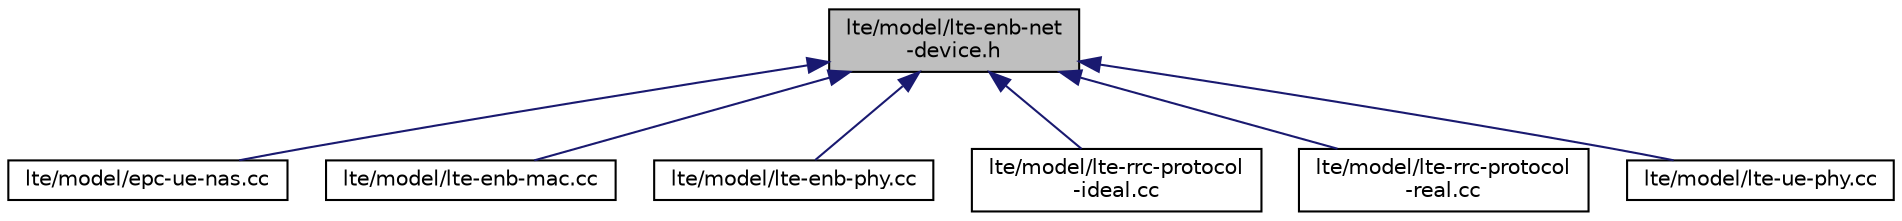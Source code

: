 digraph "lte/model/lte-enb-net-device.h"
{
  edge [fontname="Helvetica",fontsize="10",labelfontname="Helvetica",labelfontsize="10"];
  node [fontname="Helvetica",fontsize="10",shape=record];
  Node1 [label="lte/model/lte-enb-net\l-device.h",height=0.2,width=0.4,color="black", fillcolor="grey75", style="filled", fontcolor="black"];
  Node1 -> Node2 [dir="back",color="midnightblue",fontsize="10",style="solid"];
  Node2 [label="lte/model/epc-ue-nas.cc",height=0.2,width=0.4,color="black", fillcolor="white", style="filled",URL="$d4/d61/epc-ue-nas_8cc.html"];
  Node1 -> Node3 [dir="back",color="midnightblue",fontsize="10",style="solid"];
  Node3 [label="lte/model/lte-enb-mac.cc",height=0.2,width=0.4,color="black", fillcolor="white", style="filled",URL="$d2/dc9/lte-enb-mac_8cc.html"];
  Node1 -> Node4 [dir="back",color="midnightblue",fontsize="10",style="solid"];
  Node4 [label="lte/model/lte-enb-phy.cc",height=0.2,width=0.4,color="black", fillcolor="white", style="filled",URL="$dd/d88/lte-enb-phy_8cc.html"];
  Node1 -> Node5 [dir="back",color="midnightblue",fontsize="10",style="solid"];
  Node5 [label="lte/model/lte-rrc-protocol\l-ideal.cc",height=0.2,width=0.4,color="black", fillcolor="white", style="filled",URL="$dc/d46/lte-rrc-protocol-ideal_8cc.html"];
  Node1 -> Node6 [dir="back",color="midnightblue",fontsize="10",style="solid"];
  Node6 [label="lte/model/lte-rrc-protocol\l-real.cc",height=0.2,width=0.4,color="black", fillcolor="white", style="filled",URL="$dd/da4/lte-rrc-protocol-real_8cc.html"];
  Node1 -> Node7 [dir="back",color="midnightblue",fontsize="10",style="solid"];
  Node7 [label="lte/model/lte-ue-phy.cc",height=0.2,width=0.4,color="black", fillcolor="white", style="filled",URL="$d1/de5/lte-ue-phy_8cc.html"];
}
